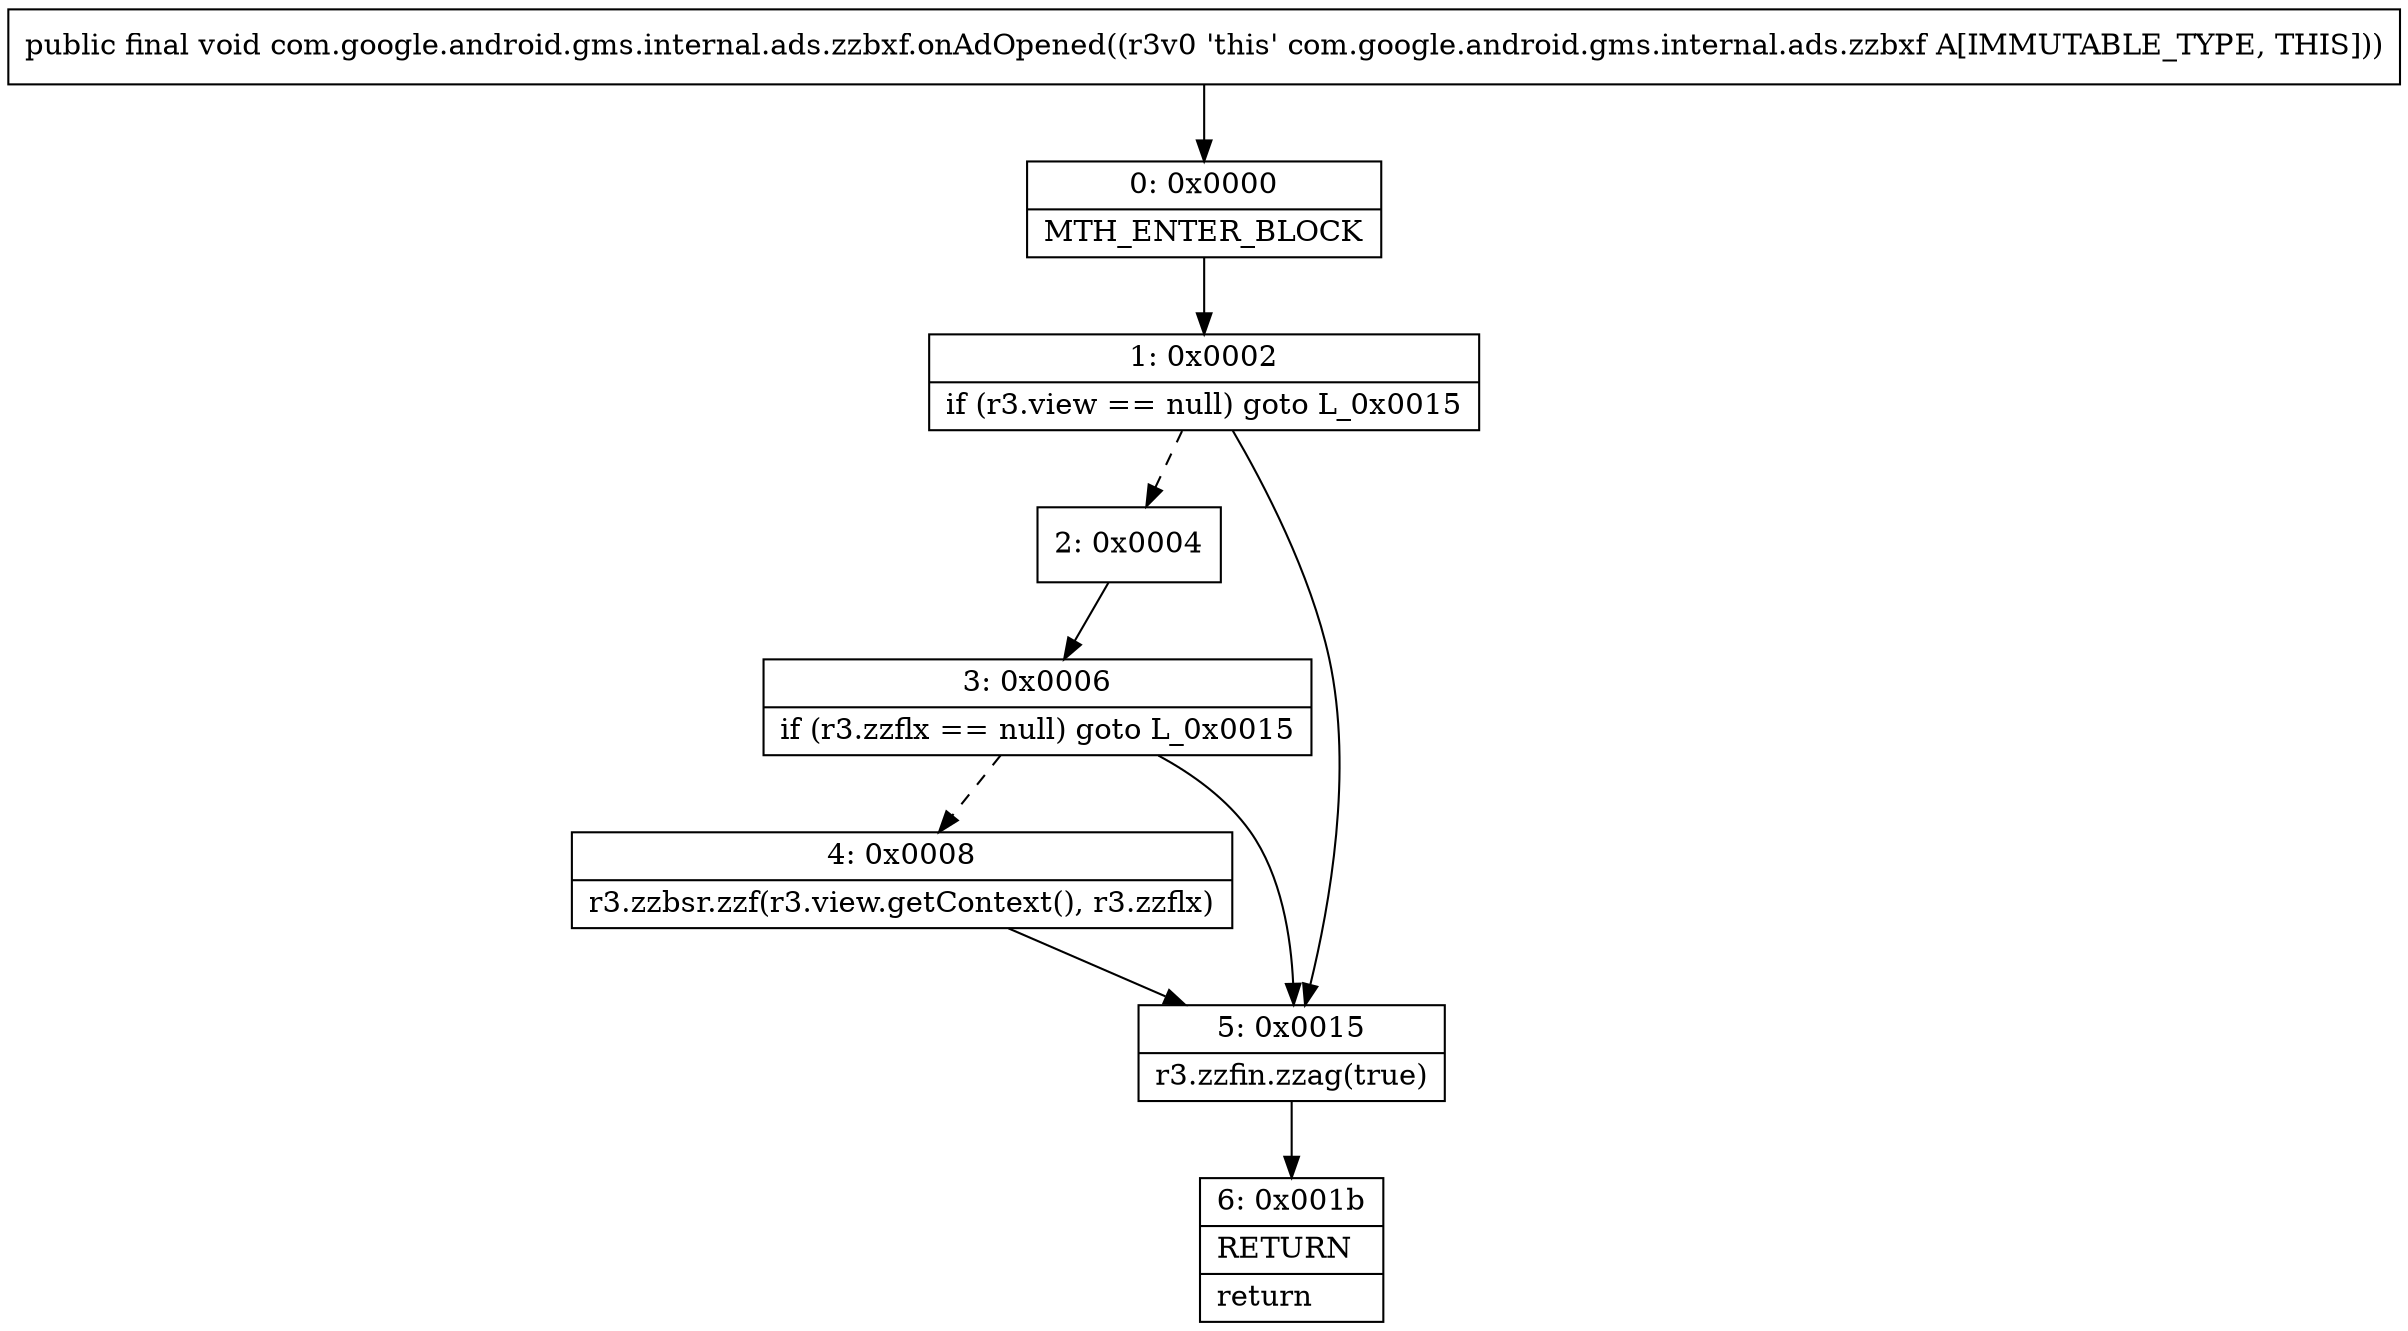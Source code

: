 digraph "CFG forcom.google.android.gms.internal.ads.zzbxf.onAdOpened()V" {
Node_0 [shape=record,label="{0\:\ 0x0000|MTH_ENTER_BLOCK\l}"];
Node_1 [shape=record,label="{1\:\ 0x0002|if (r3.view == null) goto L_0x0015\l}"];
Node_2 [shape=record,label="{2\:\ 0x0004}"];
Node_3 [shape=record,label="{3\:\ 0x0006|if (r3.zzflx == null) goto L_0x0015\l}"];
Node_4 [shape=record,label="{4\:\ 0x0008|r3.zzbsr.zzf(r3.view.getContext(), r3.zzflx)\l}"];
Node_5 [shape=record,label="{5\:\ 0x0015|r3.zzfin.zzag(true)\l}"];
Node_6 [shape=record,label="{6\:\ 0x001b|RETURN\l|return\l}"];
MethodNode[shape=record,label="{public final void com.google.android.gms.internal.ads.zzbxf.onAdOpened((r3v0 'this' com.google.android.gms.internal.ads.zzbxf A[IMMUTABLE_TYPE, THIS])) }"];
MethodNode -> Node_0;
Node_0 -> Node_1;
Node_1 -> Node_2[style=dashed];
Node_1 -> Node_5;
Node_2 -> Node_3;
Node_3 -> Node_4[style=dashed];
Node_3 -> Node_5;
Node_4 -> Node_5;
Node_5 -> Node_6;
}

